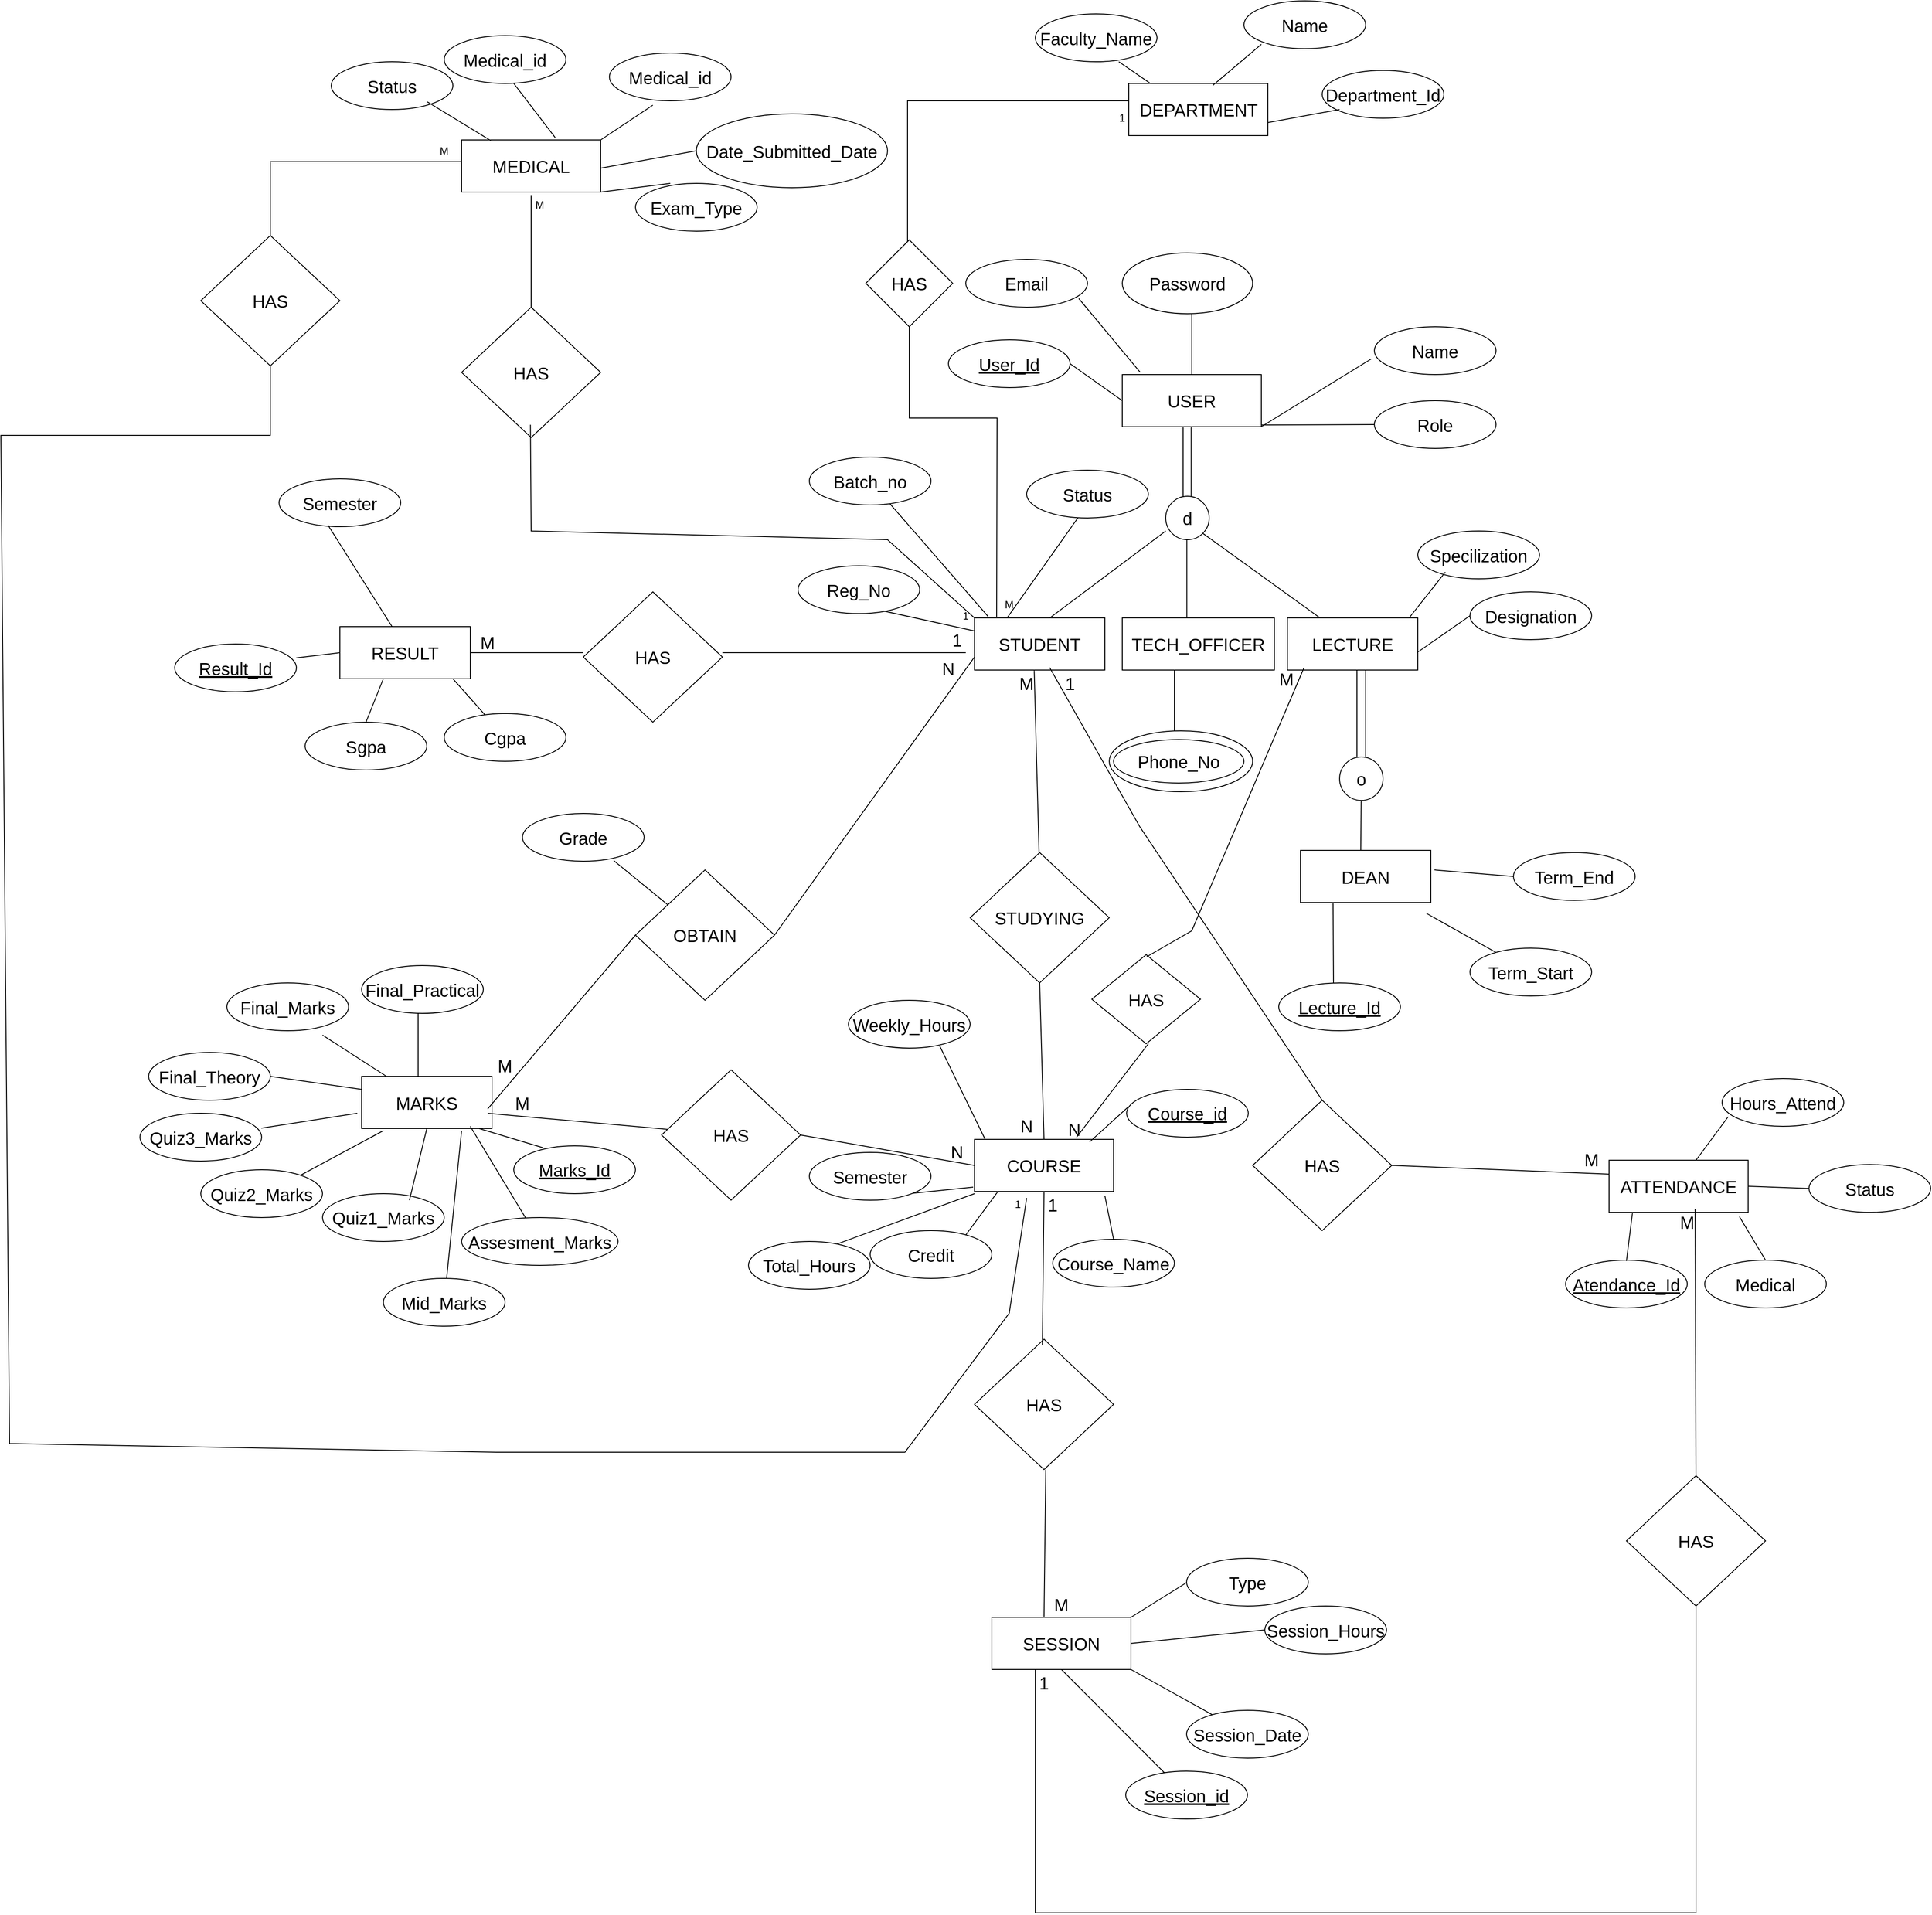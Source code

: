 <mxfile version="28.2.7">
  <diagram name="Page-1" id="Qh66qdQzl6UCUVbuFPbh">
    <mxGraphModel grid="1" page="1" gridSize="10" guides="1" tooltips="1" connect="1" arrows="1" fold="1" pageScale="1" pageWidth="1654" pageHeight="1169" background="light-dark(#FFFFFF,#000000)" math="0" shadow="0">
      <root>
        <mxCell id="0" />
        <mxCell id="1" parent="0" />
        <mxCell id="bX-nkgjppk_giDj6LDvc-8" value="&lt;font&gt;USER&lt;/font&gt;" style="rounded=0;whiteSpace=wrap;html=1;fontSize=20;labelBackgroundColor=default;" vertex="1" parent="1">
          <mxGeometry x="1130" y="430" width="160" height="60" as="geometry" />
        </mxCell>
        <mxCell id="bX-nkgjppk_giDj6LDvc-9" value="" style="endArrow=none;html=1;rounded=0;fontSize=20;" edge="1" parent="1">
          <mxGeometry width="50" height="50" relative="1" as="geometry">
            <mxPoint x="1210" y="430" as="sourcePoint" />
            <mxPoint x="1210" y="360" as="targetPoint" />
          </mxGeometry>
        </mxCell>
        <mxCell id="bX-nkgjppk_giDj6LDvc-12" value="Password" style="ellipse;whiteSpace=wrap;html=1;fontSize=20;" vertex="1" parent="1">
          <mxGeometry x="1130" y="290" width="150" height="70" as="geometry" />
        </mxCell>
        <mxCell id="bX-nkgjppk_giDj6LDvc-14" value="&lt;u&gt;User_Id&lt;/u&gt;" style="ellipse;whiteSpace=wrap;html=1;fontSize=20;" vertex="1" parent="1">
          <mxGeometry x="930" y="390" width="140" height="55" as="geometry" />
        </mxCell>
        <mxCell id="bX-nkgjppk_giDj6LDvc-15" value="" style="endArrow=none;html=1;rounded=0;exitX=1;exitY=0.5;exitDx=0;exitDy=0;fontSize=20;" edge="1" parent="1" source="bX-nkgjppk_giDj6LDvc-14">
          <mxGeometry width="50" height="50" relative="1" as="geometry">
            <mxPoint x="1080" y="510" as="sourcePoint" />
            <mxPoint x="1130" y="460" as="targetPoint" />
          </mxGeometry>
        </mxCell>
        <mxCell id="bX-nkgjppk_giDj6LDvc-20" value="Name" style="ellipse;whiteSpace=wrap;html=1;fontSize=20;" vertex="1" parent="1">
          <mxGeometry x="1420" y="375" width="140" height="55" as="geometry" />
        </mxCell>
        <mxCell id="bX-nkgjppk_giDj6LDvc-21" value="" style="endArrow=none;html=1;rounded=0;exitX=1;exitY=0.5;exitDx=0;exitDy=0;entryX=0.046;entryY=0.218;entryDx=0;entryDy=0;entryPerimeter=0;fontSize=20;" edge="1" parent="1">
          <mxGeometry width="50" height="50" relative="1" as="geometry">
            <mxPoint x="1290" y="490" as="sourcePoint" />
            <mxPoint x="1416.44" y="411.99" as="targetPoint" />
            <Array as="points" />
          </mxGeometry>
        </mxCell>
        <mxCell id="bX-nkgjppk_giDj6LDvc-22" value="Email" style="ellipse;whiteSpace=wrap;html=1;fontSize=20;" vertex="1" parent="1">
          <mxGeometry x="950" y="297.5" width="140" height="55" as="geometry" />
        </mxCell>
        <mxCell id="bX-nkgjppk_giDj6LDvc-23" value="" style="endArrow=none;html=1;rounded=0;exitX=0.129;exitY=-0.043;exitDx=0;exitDy=0;exitPerimeter=0;fontSize=20;" edge="1" parent="1" source="bX-nkgjppk_giDj6LDvc-8">
          <mxGeometry width="50" height="50" relative="1" as="geometry">
            <mxPoint x="1080" y="412.5" as="sourcePoint" />
            <mxPoint x="1080" y="342.5" as="targetPoint" />
          </mxGeometry>
        </mxCell>
        <mxCell id="bX-nkgjppk_giDj6LDvc-25" value="" style="endArrow=none;html=1;rounded=0;fontSize=20;" edge="1" parent="1">
          <mxGeometry width="50" height="50" relative="1" as="geometry">
            <mxPoint x="1200" y="570" as="sourcePoint" />
            <mxPoint x="1200" y="490" as="targetPoint" />
          </mxGeometry>
        </mxCell>
        <mxCell id="bX-nkgjppk_giDj6LDvc-26" value="" style="endArrow=none;html=1;rounded=0;fontSize=20;" edge="1" parent="1">
          <mxGeometry width="50" height="50" relative="1" as="geometry">
            <mxPoint x="1209.29" y="570" as="sourcePoint" />
            <mxPoint x="1209.29" y="490" as="targetPoint" />
          </mxGeometry>
        </mxCell>
        <mxCell id="bX-nkgjppk_giDj6LDvc-27" value="d" style="ellipse;whiteSpace=wrap;html=1;aspect=fixed;fontSize=20;" vertex="1" parent="1">
          <mxGeometry x="1180" y="570" width="50" height="50" as="geometry" />
        </mxCell>
        <mxCell id="bX-nkgjppk_giDj6LDvc-28" value="" style="endArrow=none;html=1;rounded=0;exitX=0.57;exitY=0.014;exitDx=0;exitDy=0;exitPerimeter=0;fontSize=20;" edge="1" parent="1" source="bX-nkgjppk_giDj6LDvc-31">
          <mxGeometry width="50" height="50" relative="1" as="geometry">
            <mxPoint x="1070" y="710" as="sourcePoint" />
            <mxPoint x="1180" y="610" as="targetPoint" />
          </mxGeometry>
        </mxCell>
        <mxCell id="bX-nkgjppk_giDj6LDvc-29" value="" style="endArrow=none;html=1;rounded=0;fontSize=20;" edge="1" parent="1">
          <mxGeometry width="50" height="50" relative="1" as="geometry">
            <mxPoint x="1204.29" y="720" as="sourcePoint" />
            <mxPoint x="1204.29" y="620" as="targetPoint" />
          </mxGeometry>
        </mxCell>
        <mxCell id="bX-nkgjppk_giDj6LDvc-30" value="" style="endArrow=none;html=1;rounded=0;entryX=1;entryY=1;entryDx=0;entryDy=0;exitX=0.25;exitY=0;exitDx=0;exitDy=0;fontSize=20;" edge="1" parent="1" source="bX-nkgjppk_giDj6LDvc-33" target="bX-nkgjppk_giDj6LDvc-27">
          <mxGeometry width="50" height="50" relative="1" as="geometry">
            <mxPoint x="1340" y="700" as="sourcePoint" />
            <mxPoint x="1240" y="620" as="targetPoint" />
          </mxGeometry>
        </mxCell>
        <mxCell id="bX-nkgjppk_giDj6LDvc-31" value="&lt;font&gt;STUDENT&lt;/font&gt;" style="rounded=0;whiteSpace=wrap;html=1;fontSize=20;" vertex="1" parent="1">
          <mxGeometry x="960" y="710" width="150" height="60" as="geometry" />
        </mxCell>
        <mxCell id="bX-nkgjppk_giDj6LDvc-32" value="&lt;font&gt;TECH_OFFICER&lt;/font&gt;" style="rounded=0;whiteSpace=wrap;html=1;fontSize=20;" vertex="1" parent="1">
          <mxGeometry x="1130" y="710" width="175" height="60" as="geometry" />
        </mxCell>
        <mxCell id="bX-nkgjppk_giDj6LDvc-33" value="&lt;font&gt;LECTURE&lt;/font&gt;" style="rounded=0;whiteSpace=wrap;html=1;fontSize=20;" vertex="1" parent="1">
          <mxGeometry x="1320" y="710" width="150" height="60" as="geometry" />
        </mxCell>
        <mxCell id="UqmcxjYlmGOQxnhvRvWn-1" value="" style="endArrow=none;html=1;rounded=0;entryX=0.458;entryY=1.011;entryDx=0;entryDy=0;entryPerimeter=0;fontSize=20;" edge="1" parent="1" target="bX-nkgjppk_giDj6LDvc-31">
          <mxGeometry width="50" height="50" relative="1" as="geometry">
            <mxPoint x="1034.29" y="980" as="sourcePoint" />
            <mxPoint x="1034.29" y="770" as="targetPoint" />
          </mxGeometry>
        </mxCell>
        <mxCell id="UqmcxjYlmGOQxnhvRvWn-2" value="STUDYING" style="rhombus;whiteSpace=wrap;html=1;fontSize=20;" vertex="1" parent="1">
          <mxGeometry x="955" y="980" width="160" height="150" as="geometry" />
        </mxCell>
        <mxCell id="UqmcxjYlmGOQxnhvRvWn-3" value="" style="endArrow=none;html=1;rounded=0;entryX=0.5;entryY=1;entryDx=0;entryDy=0;exitX=0.5;exitY=0;exitDx=0;exitDy=0;fontSize=20;" edge="1" parent="1" source="UqmcxjYlmGOQxnhvRvWn-4" target="UqmcxjYlmGOQxnhvRvWn-2">
          <mxGeometry width="50" height="50" relative="1" as="geometry">
            <mxPoint x="1030" y="1310" as="sourcePoint" />
            <mxPoint x="1060" y="1150" as="targetPoint" />
          </mxGeometry>
        </mxCell>
        <mxCell id="UqmcxjYlmGOQxnhvRvWn-4" value="&lt;font&gt;COURSE&lt;/font&gt;" style="rounded=0;whiteSpace=wrap;html=1;fontSize=20;" vertex="1" parent="1">
          <mxGeometry x="960" y="1310" width="160" height="60" as="geometry" />
        </mxCell>
        <mxCell id="UqmcxjYlmGOQxnhvRvWn-5" value="HAS" style="rhombus;whiteSpace=wrap;html=1;fontSize=20;" vertex="1" parent="1">
          <mxGeometry x="510" y="680" width="160" height="150" as="geometry" />
        </mxCell>
        <mxCell id="UqmcxjYlmGOQxnhvRvWn-7" value="" style="endArrow=none;html=1;rounded=0;exitX=0.25;exitY=0;exitDx=0;exitDy=0;fontSize=20;entryX=0.43;entryY=0.966;entryDx=0;entryDy=0;entryPerimeter=0;" edge="1" parent="1" source="bX-nkgjppk_giDj6LDvc-31" target="UqmcxjYlmGOQxnhvRvWn-9">
          <mxGeometry width="50" height="50" relative="1" as="geometry">
            <mxPoint x="1000" y="700" as="sourcePoint" />
            <mxPoint x="1010" y="610" as="targetPoint" />
          </mxGeometry>
        </mxCell>
        <mxCell id="UqmcxjYlmGOQxnhvRvWn-9" value="Status" style="ellipse;whiteSpace=wrap;html=1;fontSize=20;" vertex="1" parent="1">
          <mxGeometry x="1020" y="540" width="140" height="55" as="geometry" />
        </mxCell>
        <mxCell id="UqmcxjYlmGOQxnhvRvWn-10" value="" style="endArrow=none;html=1;rounded=0;fontSize=20;" edge="1" parent="1">
          <mxGeometry width="50" height="50" relative="1" as="geometry">
            <mxPoint x="1190" y="840" as="sourcePoint" />
            <mxPoint x="1190" y="770" as="targetPoint" />
          </mxGeometry>
        </mxCell>
        <mxCell id="UqmcxjYlmGOQxnhvRvWn-11" value="" style="ellipse;whiteSpace=wrap;html=1;fontSize=20;" vertex="1" parent="1">
          <mxGeometry x="1115" y="840" width="165" height="70" as="geometry" />
        </mxCell>
        <mxCell id="UqmcxjYlmGOQxnhvRvWn-14" value="" style="endArrow=none;html=1;rounded=0;fontSize=20;" edge="1" parent="1">
          <mxGeometry width="50" height="50" relative="1" as="geometry">
            <mxPoint x="1400" y="870" as="sourcePoint" />
            <mxPoint x="1400" y="770" as="targetPoint" />
          </mxGeometry>
        </mxCell>
        <mxCell id="UqmcxjYlmGOQxnhvRvWn-15" value="" style="endArrow=none;html=1;rounded=0;fontSize=20;" edge="1" parent="1">
          <mxGeometry width="50" height="50" relative="1" as="geometry">
            <mxPoint x="1410" y="870" as="sourcePoint" />
            <mxPoint x="1410" y="770" as="targetPoint" />
          </mxGeometry>
        </mxCell>
        <mxCell id="UqmcxjYlmGOQxnhvRvWn-16" value="o" style="ellipse;whiteSpace=wrap;html=1;aspect=fixed;fontSize=20;" vertex="1" parent="1">
          <mxGeometry x="1380" y="870" width="50" height="50" as="geometry" />
        </mxCell>
        <mxCell id="UqmcxjYlmGOQxnhvRvWn-17" value="" style="endArrow=none;html=1;rounded=0;fontSize=20;" edge="1" parent="1" target="UqmcxjYlmGOQxnhvRvWn-16">
          <mxGeometry width="50" height="50" relative="1" as="geometry">
            <mxPoint x="1404.29" y="990" as="sourcePoint" />
            <mxPoint x="1404.29" y="930" as="targetPoint" />
          </mxGeometry>
        </mxCell>
        <mxCell id="UqmcxjYlmGOQxnhvRvWn-18" value="&lt;font&gt;DEAN&lt;/font&gt;" style="rounded=0;whiteSpace=wrap;html=1;fontSize=20;" vertex="1" parent="1">
          <mxGeometry x="1335" y="977.5" width="150" height="60" as="geometry" />
        </mxCell>
        <mxCell id="UqmcxjYlmGOQxnhvRvWn-19" value="Phone_No" style="ellipse;whiteSpace=wrap;html=1;fontSize=20;" vertex="1" parent="1">
          <mxGeometry x="1120" y="850" width="150" height="50" as="geometry" />
        </mxCell>
        <mxCell id="UqmcxjYlmGOQxnhvRvWn-20" value="" style="endArrow=none;html=1;rounded=0;entryX=0.25;entryY=1;entryDx=0;entryDy=0;fontSize=20;" edge="1" parent="1" target="UqmcxjYlmGOQxnhvRvWn-18">
          <mxGeometry width="50" height="50" relative="1" as="geometry">
            <mxPoint x="1373" y="1130" as="sourcePoint" />
            <mxPoint x="1380.71" y="1060" as="targetPoint" />
          </mxGeometry>
        </mxCell>
        <mxCell id="UqmcxjYlmGOQxnhvRvWn-22" value="&lt;u&gt;Lecture_Id&lt;/u&gt;" style="ellipse;whiteSpace=wrap;html=1;fontSize=20;" vertex="1" parent="1">
          <mxGeometry x="1310" y="1130" width="140" height="55" as="geometry" />
        </mxCell>
        <mxCell id="UqmcxjYlmGOQxnhvRvWn-23" value="" style="endArrow=none;html=1;rounded=0;exitX=0.5;exitY=0;exitDx=0;exitDy=0;fontSize=20;" edge="1" parent="1">
          <mxGeometry width="50" height="50" relative="1" as="geometry">
            <mxPoint x="670" y="750" as="sourcePoint" />
            <mxPoint x="950" y="750" as="targetPoint" />
            <Array as="points" />
          </mxGeometry>
        </mxCell>
        <mxCell id="UqmcxjYlmGOQxnhvRvWn-24" value="OBTAIN" style="rhombus;whiteSpace=wrap;html=1;fontSize=20;" vertex="1" parent="1">
          <mxGeometry x="570" y="1000" width="160" height="150" as="geometry" />
        </mxCell>
        <mxCell id="UqmcxjYlmGOQxnhvRvWn-25" value="" style="endArrow=none;html=1;rounded=0;entryX=0;entryY=0.75;entryDx=0;entryDy=0;exitX=1;exitY=0.5;exitDx=0;exitDy=0;fontSize=20;" edge="1" parent="1" source="UqmcxjYlmGOQxnhvRvWn-24" target="bX-nkgjppk_giDj6LDvc-31">
          <mxGeometry width="50" height="50" relative="1" as="geometry">
            <mxPoint x="720" y="960" as="sourcePoint" />
            <mxPoint x="955" y="907.5" as="targetPoint" />
            <Array as="points" />
          </mxGeometry>
        </mxCell>
        <mxCell id="UqmcxjYlmGOQxnhvRvWn-26" value="" style="endArrow=none;html=1;rounded=0;fontSize=20;" edge="1" parent="1">
          <mxGeometry width="50" height="50" relative="1" as="geometry">
            <mxPoint x="320" y="1260" as="sourcePoint" />
            <mxPoint x="320" y="1150" as="targetPoint" />
          </mxGeometry>
        </mxCell>
        <mxCell id="UqmcxjYlmGOQxnhvRvWn-27" value="&lt;font&gt;MARKS&lt;/font&gt;" style="rounded=0;whiteSpace=wrap;html=1;fontSize=20;" vertex="1" parent="1">
          <mxGeometry x="255" y="1237.5" width="150" height="60" as="geometry" />
        </mxCell>
        <mxCell id="UqmcxjYlmGOQxnhvRvWn-28" value="" style="endArrow=none;html=1;rounded=0;fontSize=20;" edge="1" parent="1">
          <mxGeometry width="50" height="50" relative="1" as="geometry">
            <mxPoint x="380" y="750" as="sourcePoint" />
            <mxPoint x="510" y="750" as="targetPoint" />
          </mxGeometry>
        </mxCell>
        <mxCell id="UqmcxjYlmGOQxnhvRvWn-29" value="&lt;font&gt;RESULT&lt;/font&gt;" style="rounded=0;whiteSpace=wrap;html=1;fontSize=20;" vertex="1" parent="1">
          <mxGeometry x="230" y="720" width="150" height="60" as="geometry" />
        </mxCell>
        <mxCell id="UqmcxjYlmGOQxnhvRvWn-30" value="" style="endArrow=none;html=1;rounded=0;fontSize=20;" edge="1" parent="1">
          <mxGeometry width="50" height="50" relative="1" as="geometry">
            <mxPoint x="150" y="1370" as="sourcePoint" />
            <mxPoint x="280" y="1300" as="targetPoint" />
          </mxGeometry>
        </mxCell>
        <mxCell id="UqmcxjYlmGOQxnhvRvWn-31" value="Quiz2_Marks" style="ellipse;whiteSpace=wrap;html=1;fontSize=20;" vertex="1" parent="1">
          <mxGeometry x="70" y="1345" width="140" height="55" as="geometry" />
        </mxCell>
        <mxCell id="UqmcxjYlmGOQxnhvRvWn-32" value="Quiz3_Marks" style="ellipse;whiteSpace=wrap;html=1;fontSize=20;" vertex="1" parent="1">
          <mxGeometry y="1280" width="140" height="55" as="geometry" />
        </mxCell>
        <mxCell id="UqmcxjYlmGOQxnhvRvWn-33" value="Final_Theory" style="ellipse;whiteSpace=wrap;html=1;fontSize=20;" vertex="1" parent="1">
          <mxGeometry x="10" y="1210" width="140" height="55" as="geometry" />
        </mxCell>
        <mxCell id="UqmcxjYlmGOQxnhvRvWn-34" value="&lt;u&gt;Marks_Id&lt;/u&gt;" style="ellipse;whiteSpace=wrap;html=1;fontSize=20;" vertex="1" parent="1">
          <mxGeometry x="430" y="1317.5" width="140" height="55" as="geometry" />
        </mxCell>
        <mxCell id="UqmcxjYlmGOQxnhvRvWn-35" value="Quiz1_Marks" style="ellipse;whiteSpace=wrap;html=1;fontSize=20;" vertex="1" parent="1">
          <mxGeometry x="210" y="1372.5" width="140" height="55" as="geometry" />
        </mxCell>
        <mxCell id="UqmcxjYlmGOQxnhvRvWn-36" value="Final_Practical" style="ellipse;whiteSpace=wrap;html=1;fontSize=20;" vertex="1" parent="1">
          <mxGeometry x="255" y="1110" width="140" height="55" as="geometry" />
        </mxCell>
        <mxCell id="UqmcxjYlmGOQxnhvRvWn-37" value="" style="endArrow=none;html=1;rounded=0;entryX=0.5;entryY=1;entryDx=0;entryDy=0;fontSize=20;" edge="1" parent="1" target="UqmcxjYlmGOQxnhvRvWn-27">
          <mxGeometry width="50" height="50" relative="1" as="geometry">
            <mxPoint x="310" y="1380" as="sourcePoint" />
            <mxPoint x="440" y="1310" as="targetPoint" />
          </mxGeometry>
        </mxCell>
        <mxCell id="UqmcxjYlmGOQxnhvRvWn-38" value="" style="endArrow=none;html=1;rounded=0;exitX=0.24;exitY=0.13;exitDx=0;exitDy=0;exitPerimeter=0;fontSize=20;" edge="1" parent="1">
          <mxGeometry width="50" height="50" relative="1" as="geometry">
            <mxPoint x="463.6" y="1319.65" as="sourcePoint" />
            <mxPoint x="390" y="1297.5" as="targetPoint" />
          </mxGeometry>
        </mxCell>
        <mxCell id="UqmcxjYlmGOQxnhvRvWn-39" value="" style="endArrow=none;html=1;rounded=0;exitX=0.997;exitY=0.312;exitDx=0;exitDy=0;exitPerimeter=0;fontSize=20;" edge="1" parent="1" source="UqmcxjYlmGOQxnhvRvWn-32">
          <mxGeometry width="50" height="50" relative="1" as="geometry">
            <mxPoint x="120" y="1350" as="sourcePoint" />
            <mxPoint x="250" y="1280" as="targetPoint" />
          </mxGeometry>
        </mxCell>
        <mxCell id="UqmcxjYlmGOQxnhvRvWn-40" value="" style="endArrow=none;html=1;rounded=0;exitX=1;exitY=0.5;exitDx=0;exitDy=0;entryX=0;entryY=0.25;entryDx=0;entryDy=0;fontSize=20;" edge="1" parent="1" source="UqmcxjYlmGOQxnhvRvWn-33" target="UqmcxjYlmGOQxnhvRvWn-27">
          <mxGeometry width="50" height="50" relative="1" as="geometry">
            <mxPoint x="110" y="1240" as="sourcePoint" />
            <mxPoint x="240" y="1170" as="targetPoint" />
          </mxGeometry>
        </mxCell>
        <mxCell id="UqmcxjYlmGOQxnhvRvWn-43" value="" style="endArrow=none;html=1;rounded=0;entryX=0;entryY=0.5;entryDx=0;entryDy=0;fontSize=20;" edge="1" parent="1" target="UqmcxjYlmGOQxnhvRvWn-24">
          <mxGeometry width="50" height="50" relative="1" as="geometry">
            <mxPoint x="400" y="1275" as="sourcePoint" />
            <mxPoint x="700" y="1120" as="targetPoint" />
          </mxGeometry>
        </mxCell>
        <mxCell id="UqmcxjYlmGOQxnhvRvWn-44" value="Cgpa" style="ellipse;whiteSpace=wrap;html=1;fontSize=20;" vertex="1" parent="1">
          <mxGeometry x="350" y="820" width="140" height="55" as="geometry" />
        </mxCell>
        <mxCell id="UqmcxjYlmGOQxnhvRvWn-45" value="&lt;u&gt;Result_Id&lt;/u&gt;" style="ellipse;whiteSpace=wrap;html=1;fontSize=20;" vertex="1" parent="1">
          <mxGeometry x="40" y="740" width="140" height="55" as="geometry" />
        </mxCell>
        <mxCell id="UqmcxjYlmGOQxnhvRvWn-47" value="Sgpa" style="ellipse;whiteSpace=wrap;html=1;fontSize=20;" vertex="1" parent="1">
          <mxGeometry x="190" y="830" width="140" height="55" as="geometry" />
        </mxCell>
        <mxCell id="UqmcxjYlmGOQxnhvRvWn-49" value="" style="endArrow=none;html=1;rounded=0;exitX=0.5;exitY=0;exitDx=0;exitDy=0;fontSize=20;" edge="1" parent="1" source="UqmcxjYlmGOQxnhvRvWn-47">
          <mxGeometry width="50" height="50" relative="1" as="geometry">
            <mxPoint x="280" y="890" as="sourcePoint" />
            <mxPoint x="280" y="780" as="targetPoint" />
          </mxGeometry>
        </mxCell>
        <mxCell id="UqmcxjYlmGOQxnhvRvWn-50" value="" style="endArrow=none;html=1;rounded=0;fontSize=20;" edge="1" parent="1" source="UqmcxjYlmGOQxnhvRvWn-44">
          <mxGeometry width="50" height="50" relative="1" as="geometry">
            <mxPoint x="360" y="890" as="sourcePoint" />
            <mxPoint x="360" y="780" as="targetPoint" />
          </mxGeometry>
        </mxCell>
        <mxCell id="UqmcxjYlmGOQxnhvRvWn-51" value="" style="endArrow=none;html=1;rounded=0;entryX=0.998;entryY=0.291;entryDx=0;entryDy=0;entryPerimeter=0;exitX=0;exitY=0.5;exitDx=0;exitDy=0;fontSize=20;" edge="1" parent="1" source="UqmcxjYlmGOQxnhvRvWn-29" target="UqmcxjYlmGOQxnhvRvWn-45">
          <mxGeometry width="50" height="50" relative="1" as="geometry">
            <mxPoint x="230" y="780" as="sourcePoint" />
            <mxPoint x="230.41" y="730" as="targetPoint" />
          </mxGeometry>
        </mxCell>
        <mxCell id="UqmcxjYlmGOQxnhvRvWn-53" value="HAS" style="rhombus;whiteSpace=wrap;html=1;fontSize=20;" vertex="1" parent="1">
          <mxGeometry x="600" y="1230" width="160" height="150" as="geometry" />
        </mxCell>
        <mxCell id="UqmcxjYlmGOQxnhvRvWn-54" value="HAS" style="rhombus;whiteSpace=wrap;html=1;fontSize=20;" vertex="1" parent="1">
          <mxGeometry x="1280" y="1265" width="160" height="150" as="geometry" />
        </mxCell>
        <mxCell id="UqmcxjYlmGOQxnhvRvWn-55" value="" style="endArrow=none;html=1;rounded=0;fontSize=20;" edge="1" parent="1" target="UqmcxjYlmGOQxnhvRvWn-53">
          <mxGeometry width="50" height="50" relative="1" as="geometry">
            <mxPoint x="400" y="1280" as="sourcePoint" />
            <mxPoint x="450" y="1230" as="targetPoint" />
          </mxGeometry>
        </mxCell>
        <mxCell id="UqmcxjYlmGOQxnhvRvWn-56" value="" style="endArrow=none;html=1;rounded=0;entryX=0;entryY=0.5;entryDx=0;entryDy=0;exitX=1;exitY=0.5;exitDx=0;exitDy=0;fontSize=20;" edge="1" parent="1" source="UqmcxjYlmGOQxnhvRvWn-53" target="UqmcxjYlmGOQxnhvRvWn-4">
          <mxGeometry width="50" height="50" relative="1" as="geometry">
            <mxPoint x="766" y="1283" as="sourcePoint" />
            <mxPoint x="987" y="1287" as="targetPoint" />
          </mxGeometry>
        </mxCell>
        <mxCell id="UqmcxjYlmGOQxnhvRvWn-58" value="" style="endArrow=none;html=1;rounded=0;entryX=0.5;entryY=0;entryDx=0;entryDy=0;exitX=0.577;exitY=0.955;exitDx=0;exitDy=0;exitPerimeter=0;fontSize=20;" edge="1" parent="1" source="bX-nkgjppk_giDj6LDvc-31" target="UqmcxjYlmGOQxnhvRvWn-54">
          <mxGeometry width="50" height="50" relative="1" as="geometry">
            <mxPoint x="1060" y="780" as="sourcePoint" />
            <mxPoint x="1320" y="1139.5" as="targetPoint" />
            <Array as="points">
              <mxPoint x="1150" y="950" />
            </Array>
          </mxGeometry>
        </mxCell>
        <mxCell id="UqmcxjYlmGOQxnhvRvWn-59" value="Credit" style="ellipse;whiteSpace=wrap;html=1;fontSize=20;" vertex="1" parent="1">
          <mxGeometry x="840" y="1415" width="140" height="55" as="geometry" />
        </mxCell>
        <mxCell id="UqmcxjYlmGOQxnhvRvWn-60" value="Course_Name" style="ellipse;whiteSpace=wrap;html=1;fontSize=20;" vertex="1" parent="1">
          <mxGeometry x="1050" y="1425" width="140" height="55" as="geometry" />
        </mxCell>
        <mxCell id="UqmcxjYlmGOQxnhvRvWn-61" value="&lt;u&gt;Course_id&lt;/u&gt;" style="ellipse;whiteSpace=wrap;html=1;fontSize=20;" vertex="1" parent="1">
          <mxGeometry x="1135" y="1252.5" width="140" height="55" as="geometry" />
        </mxCell>
        <mxCell id="UqmcxjYlmGOQxnhvRvWn-63" value="" style="endArrow=none;html=1;rounded=0;fontSize=20;" edge="1" parent="1">
          <mxGeometry width="50" height="50" relative="1" as="geometry">
            <mxPoint x="950" y="1420" as="sourcePoint" />
            <mxPoint x="987" y="1370" as="targetPoint" />
          </mxGeometry>
        </mxCell>
        <mxCell id="UqmcxjYlmGOQxnhvRvWn-64" value="" style="endArrow=none;html=1;rounded=0;fontSize=20;entryX=0.012;entryY=0.371;entryDx=0;entryDy=0;entryPerimeter=0;exitX=0.828;exitY=0.049;exitDx=0;exitDy=0;exitPerimeter=0;" edge="1" parent="1" source="UqmcxjYlmGOQxnhvRvWn-4" target="UqmcxjYlmGOQxnhvRvWn-61">
          <mxGeometry width="50" height="50" relative="1" as="geometry">
            <mxPoint x="1083" y="1319" as="sourcePoint" />
            <mxPoint x="1120" y="1269" as="targetPoint" />
          </mxGeometry>
        </mxCell>
        <mxCell id="UqmcxjYlmGOQxnhvRvWn-65" value="" style="endArrow=none;html=1;rounded=0;exitX=0.5;exitY=0;exitDx=0;exitDy=0;fontSize=20;" edge="1" parent="1" source="UqmcxjYlmGOQxnhvRvWn-60">
          <mxGeometry width="50" height="50" relative="1" as="geometry">
            <mxPoint x="1073" y="1425" as="sourcePoint" />
            <mxPoint x="1110" y="1375" as="targetPoint" />
          </mxGeometry>
        </mxCell>
        <mxCell id="UqmcxjYlmGOQxnhvRvWn-67" value="Term_Start" style="ellipse;whiteSpace=wrap;html=1;fontSize=20;" vertex="1" parent="1">
          <mxGeometry x="1530" y="1090" width="140" height="55" as="geometry" />
        </mxCell>
        <mxCell id="UqmcxjYlmGOQxnhvRvWn-68" value="Term_End" style="ellipse;whiteSpace=wrap;html=1;fontSize=20;" vertex="1" parent="1">
          <mxGeometry x="1580" y="980" width="140" height="55" as="geometry" />
        </mxCell>
        <mxCell id="UqmcxjYlmGOQxnhvRvWn-70" value="" style="endArrow=none;html=1;rounded=0;entryX=0.25;entryY=1;entryDx=0;entryDy=0;fontSize=20;" edge="1" parent="1" source="UqmcxjYlmGOQxnhvRvWn-67">
          <mxGeometry width="50" height="50" relative="1" as="geometry">
            <mxPoint x="1480" y="1130" as="sourcePoint" />
            <mxPoint x="1480" y="1050" as="targetPoint" />
          </mxGeometry>
        </mxCell>
        <mxCell id="UqmcxjYlmGOQxnhvRvWn-72" value="" style="endArrow=none;html=1;rounded=0;entryX=0.25;entryY=1;entryDx=0;entryDy=0;exitX=0;exitY=0.5;exitDx=0;exitDy=0;fontSize=20;" edge="1" parent="1" source="UqmcxjYlmGOQxnhvRvWn-68">
          <mxGeometry width="50" height="50" relative="1" as="geometry">
            <mxPoint x="1489.17" y="1080" as="sourcePoint" />
            <mxPoint x="1489.17" y="1000" as="targetPoint" />
          </mxGeometry>
        </mxCell>
        <mxCell id="UqmcxjYlmGOQxnhvRvWn-73" value="Specilization" style="ellipse;whiteSpace=wrap;html=1;fontSize=20;" vertex="1" parent="1">
          <mxGeometry x="1470" y="610" width="140" height="55" as="geometry" />
        </mxCell>
        <mxCell id="UqmcxjYlmGOQxnhvRvWn-77" value="" style="endArrow=none;html=1;rounded=0;entryX=0.25;entryY=1;entryDx=0;entryDy=0;exitX=0.226;exitY=0.861;exitDx=0;exitDy=0;exitPerimeter=0;fontSize=20;" edge="1" parent="1" source="UqmcxjYlmGOQxnhvRvWn-73">
          <mxGeometry width="50" height="50" relative="1" as="geometry">
            <mxPoint x="1550.83" y="718" as="sourcePoint" />
            <mxPoint x="1460" y="710" as="targetPoint" />
          </mxGeometry>
        </mxCell>
        <mxCell id="UqmcxjYlmGOQxnhvRvWn-78" value="Reg_No" style="ellipse;whiteSpace=wrap;html=1;fontSize=20;" vertex="1" parent="1">
          <mxGeometry x="757" y="650" width="140" height="55" as="geometry" />
        </mxCell>
        <mxCell id="UqmcxjYlmGOQxnhvRvWn-79" value="" style="endArrow=none;html=1;rounded=0;exitX=0;exitY=0.25;exitDx=0;exitDy=0;entryX=0.698;entryY=0.943;entryDx=0;entryDy=0;entryPerimeter=0;fontSize=20;" edge="1" parent="1" source="bX-nkgjppk_giDj6LDvc-31" target="UqmcxjYlmGOQxnhvRvWn-78">
          <mxGeometry width="50" height="50" relative="1" as="geometry">
            <mxPoint x="898" y="750" as="sourcePoint" />
            <mxPoint x="910" y="700" as="targetPoint" />
          </mxGeometry>
        </mxCell>
        <mxCell id="UqmcxjYlmGOQxnhvRvWn-80" value="Final_Marks" style="ellipse;whiteSpace=wrap;html=1;fontSize=20;" vertex="1" parent="1">
          <mxGeometry x="100" y="1130" width="140" height="55" as="geometry" />
        </mxCell>
        <mxCell id="UqmcxjYlmGOQxnhvRvWn-81" value="" style="endArrow=none;html=1;rounded=0;fontSize=20;" edge="1" parent="1" source="UqmcxjYlmGOQxnhvRvWn-27">
          <mxGeometry width="50" height="50" relative="1" as="geometry">
            <mxPoint x="210" y="1300" as="sourcePoint" />
            <mxPoint x="210" y="1190" as="targetPoint" />
          </mxGeometry>
        </mxCell>
        <mxCell id="UqmcxjYlmGOQxnhvRvWn-82" value="&lt;span&gt;ATTENDANCE&lt;/span&gt;" style="rounded=0;whiteSpace=wrap;html=1;fontSize=20;" vertex="1" parent="1">
          <mxGeometry x="1690" y="1334" width="160" height="60" as="geometry" />
        </mxCell>
        <mxCell id="UqmcxjYlmGOQxnhvRvWn-83" value="&lt;u&gt;Atendance_Id&lt;/u&gt;" style="ellipse;whiteSpace=wrap;html=1;fontSize=20;" vertex="1" parent="1">
          <mxGeometry x="1640" y="1449" width="140" height="55" as="geometry" />
        </mxCell>
        <mxCell id="UqmcxjYlmGOQxnhvRvWn-84" value="Medical" style="ellipse;whiteSpace=wrap;html=1;fontSize=20;" vertex="1" parent="1">
          <mxGeometry x="1800" y="1449" width="140" height="55" as="geometry" />
        </mxCell>
        <mxCell id="UqmcxjYlmGOQxnhvRvWn-85" value="Hours_Attend" style="ellipse;whiteSpace=wrap;html=1;fontSize=20;" vertex="1" parent="1">
          <mxGeometry x="1820" y="1240" width="140" height="55" as="geometry" />
        </mxCell>
        <mxCell id="UqmcxjYlmGOQxnhvRvWn-86" value="" style="endArrow=none;html=1;rounded=0;fontSize=20;" edge="1" parent="1">
          <mxGeometry width="50" height="50" relative="1" as="geometry">
            <mxPoint x="1710" y="1450" as="sourcePoint" />
            <mxPoint x="1717" y="1394" as="targetPoint" />
          </mxGeometry>
        </mxCell>
        <mxCell id="UqmcxjYlmGOQxnhvRvWn-87" value="" style="endArrow=none;html=1;rounded=0;fontSize=20;" edge="1" parent="1">
          <mxGeometry width="50" height="50" relative="1" as="geometry">
            <mxPoint x="1790" y="1334" as="sourcePoint" />
            <mxPoint x="1827" y="1284" as="targetPoint" />
          </mxGeometry>
        </mxCell>
        <mxCell id="UqmcxjYlmGOQxnhvRvWn-88" value="" style="endArrow=none;html=1;rounded=0;exitX=0.5;exitY=0;exitDx=0;exitDy=0;fontSize=20;" edge="1" parent="1" source="UqmcxjYlmGOQxnhvRvWn-84">
          <mxGeometry width="50" height="50" relative="1" as="geometry">
            <mxPoint x="1803" y="1449" as="sourcePoint" />
            <mxPoint x="1840" y="1399" as="targetPoint" />
          </mxGeometry>
        </mxCell>
        <mxCell id="UqmcxjYlmGOQxnhvRvWn-89" value="" style="endArrow=none;html=1;rounded=0;entryX=1;entryY=0.5;entryDx=0;entryDy=0;exitX=0;exitY=0.267;exitDx=0;exitDy=0;exitPerimeter=0;fontSize=20;" edge="1" parent="1" source="UqmcxjYlmGOQxnhvRvWn-82" target="UqmcxjYlmGOQxnhvRvWn-54">
          <mxGeometry width="50" height="50" relative="1" as="geometry">
            <mxPoint x="1410" y="1560" as="sourcePoint" />
            <mxPoint x="1447" y="1510" as="targetPoint" />
          </mxGeometry>
        </mxCell>
        <mxCell id="UqmcxjYlmGOQxnhvRvWn-92" value="Status" style="ellipse;whiteSpace=wrap;html=1;fontSize=20;" vertex="1" parent="1">
          <mxGeometry x="1920" y="1339" width="140" height="55" as="geometry" />
        </mxCell>
        <mxCell id="UqmcxjYlmGOQxnhvRvWn-93" value="" style="endArrow=none;html=1;rounded=0;exitX=0;exitY=0.5;exitDx=0;exitDy=0;entryX=1;entryY=0.5;entryDx=0;entryDy=0;fontSize=20;" edge="1" parent="1" source="UqmcxjYlmGOQxnhvRvWn-92" target="UqmcxjYlmGOQxnhvRvWn-82">
          <mxGeometry width="50" height="50" relative="1" as="geometry">
            <mxPoint x="1900" y="1430" as="sourcePoint" />
            <mxPoint x="1860" y="1370" as="targetPoint" />
          </mxGeometry>
        </mxCell>
        <mxCell id="UqmcxjYlmGOQxnhvRvWn-96" value="M" style="text;html=1;whiteSpace=wrap;strokeColor=none;fillColor=none;align=center;verticalAlign=middle;rounded=0;fontSize=20;" vertex="1" parent="1">
          <mxGeometry x="410" y="1252.5" width="60" height="30" as="geometry" />
        </mxCell>
        <mxCell id="UqmcxjYlmGOQxnhvRvWn-98" value="N" style="text;html=1;whiteSpace=wrap;strokeColor=none;fillColor=none;align=center;verticalAlign=middle;rounded=0;fontSize=20;" vertex="1" parent="1">
          <mxGeometry x="910" y="1309" width="60" height="30" as="geometry" />
        </mxCell>
        <mxCell id="UqmcxjYlmGOQxnhvRvWn-99" value="M" style="text;html=1;whiteSpace=wrap;strokeColor=none;fillColor=none;align=center;verticalAlign=middle;rounded=0;fontSize=20;" vertex="1" parent="1">
          <mxGeometry x="390" y="1210" width="60" height="30" as="geometry" />
        </mxCell>
        <mxCell id="UqmcxjYlmGOQxnhvRvWn-100" value="N" style="text;html=1;whiteSpace=wrap;strokeColor=none;fillColor=none;align=center;verticalAlign=middle;rounded=0;fontSize=20;" vertex="1" parent="1">
          <mxGeometry x="900" y="752.5" width="60" height="30" as="geometry" />
        </mxCell>
        <mxCell id="UqmcxjYlmGOQxnhvRvWn-101" value="1" style="text;html=1;whiteSpace=wrap;strokeColor=none;fillColor=none;align=center;verticalAlign=middle;rounded=0;fontSize=20;" vertex="1" parent="1">
          <mxGeometry x="910" y="720" width="60" height="30" as="geometry" />
        </mxCell>
        <mxCell id="UqmcxjYlmGOQxnhvRvWn-102" value="M" style="text;html=1;whiteSpace=wrap;strokeColor=none;fillColor=none;align=center;verticalAlign=middle;rounded=0;fontSize=20;" vertex="1" parent="1">
          <mxGeometry x="370" y="722.5" width="60" height="30" as="geometry" />
        </mxCell>
        <mxCell id="UqmcxjYlmGOQxnhvRvWn-105" value="1" style="text;html=1;whiteSpace=wrap;strokeColor=none;fillColor=none;align=center;verticalAlign=middle;rounded=0;fontSize=20;" vertex="1" parent="1">
          <mxGeometry x="1040" y="770" width="60" height="30" as="geometry" />
        </mxCell>
        <mxCell id="UqmcxjYlmGOQxnhvRvWn-106" value="M" style="text;html=1;whiteSpace=wrap;strokeColor=none;fillColor=none;align=center;verticalAlign=middle;rounded=0;fontSize=20;" vertex="1" parent="1">
          <mxGeometry x="990" y="770" width="60" height="30" as="geometry" />
        </mxCell>
        <mxCell id="UqmcxjYlmGOQxnhvRvWn-110" value="N" style="text;html=1;whiteSpace=wrap;strokeColor=none;fillColor=none;align=center;verticalAlign=middle;rounded=0;fontSize=20;" vertex="1" parent="1">
          <mxGeometry x="990" y="1279" width="60" height="30" as="geometry" />
        </mxCell>
        <mxCell id="UqmcxjYlmGOQxnhvRvWn-115" value="" style="endArrow=none;html=1;rounded=0;exitX=1;exitY=0.5;exitDx=0;exitDy=0;fontSize=20;" edge="1" parent="1" target="bX-nkgjppk_giDj6LDvc-14">
          <mxGeometry width="50" height="50" relative="1" as="geometry">
            <mxPoint x="940" y="430" as="sourcePoint" />
            <mxPoint x="1000" y="472" as="targetPoint" />
          </mxGeometry>
        </mxCell>
        <mxCell id="wn23WGTJlnTn1GHfbGU1-1" value="Role" style="ellipse;whiteSpace=wrap;html=1;fontSize=20;" vertex="1" parent="1">
          <mxGeometry x="1420" y="460" width="140" height="55" as="geometry" />
        </mxCell>
        <mxCell id="wn23WGTJlnTn1GHfbGU1-3" value="" style="endArrow=none;html=1;rounded=0;entryX=0;entryY=0.5;entryDx=0;entryDy=0;fontSize=20;" edge="1" parent="1" target="wn23WGTJlnTn1GHfbGU1-1">
          <mxGeometry width="50" height="50" relative="1" as="geometry">
            <mxPoint x="1290" y="488" as="sourcePoint" />
            <mxPoint x="1396.44" y="421" as="targetPoint" />
            <Array as="points" />
          </mxGeometry>
        </mxCell>
        <mxCell id="wn23WGTJlnTn1GHfbGU1-4" value="Batch_no" style="ellipse;whiteSpace=wrap;html=1;fontSize=20;" vertex="1" parent="1">
          <mxGeometry x="770" y="525" width="140" height="55" as="geometry" />
        </mxCell>
        <mxCell id="wn23WGTJlnTn1GHfbGU1-5" value="" style="endArrow=none;html=1;rounded=0;exitX=0.104;exitY=-0.029;exitDx=0;exitDy=0;fontSize=20;exitPerimeter=0;" edge="1" parent="1" source="bX-nkgjppk_giDj6LDvc-31" target="wn23WGTJlnTn1GHfbGU1-4">
          <mxGeometry width="50" height="50" relative="1" as="geometry">
            <mxPoint x="930" y="700" as="sourcePoint" />
            <mxPoint x="942" y="600" as="targetPoint" />
          </mxGeometry>
        </mxCell>
        <mxCell id="wn23WGTJlnTn1GHfbGU1-6" value="Designation" style="ellipse;whiteSpace=wrap;html=1;fontSize=20;" vertex="1" parent="1">
          <mxGeometry x="1530" y="680" width="140" height="55" as="geometry" />
        </mxCell>
        <mxCell id="wn23WGTJlnTn1GHfbGU1-7" value="" style="endArrow=none;html=1;rounded=0;entryX=0.25;entryY=1;entryDx=0;entryDy=0;exitX=0;exitY=0.5;exitDx=0;exitDy=0;fontSize=20;" edge="1" parent="1" source="wn23WGTJlnTn1GHfbGU1-6">
          <mxGeometry width="50" height="50" relative="1" as="geometry">
            <mxPoint x="1511" y="697" as="sourcePoint" />
            <mxPoint x="1469" y="750" as="targetPoint" />
          </mxGeometry>
        </mxCell>
        <mxCell id="wn23WGTJlnTn1GHfbGU1-8" value="&lt;span&gt;SESSION&lt;/span&gt;" style="rounded=0;whiteSpace=wrap;html=1;fontSize=20;" vertex="1" parent="1">
          <mxGeometry x="980" y="1860" width="160" height="60" as="geometry" />
        </mxCell>
        <mxCell id="wn23WGTJlnTn1GHfbGU1-9" value="Session_Date" style="ellipse;whiteSpace=wrap;html=1;fontSize=20;" vertex="1" parent="1">
          <mxGeometry x="1204" y="1967" width="140" height="55" as="geometry" />
        </mxCell>
        <mxCell id="wn23WGTJlnTn1GHfbGU1-10" value="&lt;u&gt;Session_id&lt;/u&gt;" style="ellipse;whiteSpace=wrap;html=1;fontSize=20;" vertex="1" parent="1">
          <mxGeometry x="1134" y="2037" width="140" height="55" as="geometry" />
        </mxCell>
        <mxCell id="wn23WGTJlnTn1GHfbGU1-11" value="Session_Hours" style="ellipse;whiteSpace=wrap;html=1;fontSize=20;" vertex="1" parent="1">
          <mxGeometry x="1294" y="1847" width="140" height="55" as="geometry" />
        </mxCell>
        <mxCell id="wn23WGTJlnTn1GHfbGU1-12" value="Type" style="ellipse;whiteSpace=wrap;html=1;fontSize=20;" vertex="1" parent="1">
          <mxGeometry x="1204" y="1792" width="140" height="55" as="geometry" />
        </mxCell>
        <mxCell id="wn23WGTJlnTn1GHfbGU1-14" value="" style="endArrow=none;html=1;rounded=0;exitX=0;exitY=0.5;exitDx=0;exitDy=0;entryX=1;entryY=0.5;entryDx=0;entryDy=0;fontSize=20;" edge="1" parent="1" source="wn23WGTJlnTn1GHfbGU1-11" target="wn23WGTJlnTn1GHfbGU1-8">
          <mxGeometry width="50" height="50" relative="1" as="geometry">
            <mxPoint x="1194" y="1928.5" as="sourcePoint" />
            <mxPoint x="1124" y="1925.5" as="targetPoint" />
          </mxGeometry>
        </mxCell>
        <mxCell id="wn23WGTJlnTn1GHfbGU1-15" value="" style="endArrow=none;html=1;rounded=0;entryX=1;entryY=1;entryDx=0;entryDy=0;fontSize=20;" edge="1" parent="1" source="wn23WGTJlnTn1GHfbGU1-9" target="wn23WGTJlnTn1GHfbGU1-8">
          <mxGeometry width="50" height="50" relative="1" as="geometry">
            <mxPoint x="1194" y="1950" as="sourcePoint" />
            <mxPoint x="1124" y="1947" as="targetPoint" />
          </mxGeometry>
        </mxCell>
        <mxCell id="wn23WGTJlnTn1GHfbGU1-16" value="" style="endArrow=none;html=1;rounded=0;exitX=0;exitY=0.5;exitDx=0;exitDy=0;entryX=1;entryY=0;entryDx=0;entryDy=0;fontSize=20;" edge="1" parent="1" target="wn23WGTJlnTn1GHfbGU1-8">
          <mxGeometry width="50" height="50" relative="1" as="geometry">
            <mxPoint x="1204" y="1820" as="sourcePoint" />
            <mxPoint x="1134" y="1817" as="targetPoint" />
          </mxGeometry>
        </mxCell>
        <mxCell id="wn23WGTJlnTn1GHfbGU1-17" value="" style="endArrow=none;html=1;rounded=0;entryX=0.5;entryY=1;entryDx=0;entryDy=0;fontSize=20;" edge="1" parent="1" source="wn23WGTJlnTn1GHfbGU1-10" target="wn23WGTJlnTn1GHfbGU1-8">
          <mxGeometry width="50" height="50" relative="1" as="geometry">
            <mxPoint x="1124" y="1990" as="sourcePoint" />
            <mxPoint x="1054" y="1987" as="targetPoint" />
          </mxGeometry>
        </mxCell>
        <mxCell id="wn23WGTJlnTn1GHfbGU1-18" value="HAS" style="rhombus;whiteSpace=wrap;html=1;fontSize=20;" vertex="1" parent="1">
          <mxGeometry x="960" y="1540" width="160" height="150" as="geometry" />
        </mxCell>
        <mxCell id="mJOlF5-myvEGGW3RNeKA-1" value="" style="endArrow=none;html=1;rounded=0;exitX=0.5;exitY=1;exitDx=0;exitDy=0;fontSize=20;entryX=0.488;entryY=0.047;entryDx=0;entryDy=0;entryPerimeter=0;" edge="1" parent="1" source="UqmcxjYlmGOQxnhvRvWn-4" target="wn23WGTJlnTn1GHfbGU1-18">
          <mxGeometry width="50" height="50" relative="1" as="geometry">
            <mxPoint x="1070" y="1520" as="sourcePoint" />
            <mxPoint x="1050" y="1580" as="targetPoint" />
          </mxGeometry>
        </mxCell>
        <mxCell id="mJOlF5-myvEGGW3RNeKA-2" value="" style="endArrow=none;html=1;rounded=0;exitX=0.5;exitY=1;exitDx=0;exitDy=0;fontSize=20;" edge="1" parent="1">
          <mxGeometry width="50" height="50" relative="1" as="geometry">
            <mxPoint x="1042" y="1690" as="sourcePoint" />
            <mxPoint x="1040" y="1860" as="targetPoint" />
          </mxGeometry>
        </mxCell>
        <mxCell id="mJOlF5-myvEGGW3RNeKA-28" value="HAS" style="rhombus;whiteSpace=wrap;html=1;fontSize=20;" vertex="1" parent="1">
          <mxGeometry x="1710" y="1697" width="160" height="150" as="geometry" />
        </mxCell>
        <mxCell id="mJOlF5-myvEGGW3RNeKA-37" value="" style="endArrow=none;html=1;rounded=0;fontSize=20;entryX=0.5;entryY=1;entryDx=0;entryDy=0;" edge="1" parent="1" target="mJOlF5-myvEGGW3RNeKA-28">
          <mxGeometry width="50" height="50" relative="1" as="geometry">
            <mxPoint x="1030" y="1920" as="sourcePoint" />
            <mxPoint x="1930" y="2190" as="targetPoint" />
            <Array as="points">
              <mxPoint x="1030" y="2200" />
              <mxPoint x="1790" y="2200" />
            </Array>
          </mxGeometry>
        </mxCell>
        <mxCell id="mJOlF5-myvEGGW3RNeKA-38" value="" style="endArrow=none;html=1;rounded=0;fontSize=20;entryX=0.5;entryY=0;entryDx=0;entryDy=0;" edge="1" parent="1" target="mJOlF5-myvEGGW3RNeKA-28">
          <mxGeometry width="50" height="50" relative="1" as="geometry">
            <mxPoint x="1789" y="1390" as="sourcePoint" />
            <mxPoint x="1789" y="1690" as="targetPoint" />
          </mxGeometry>
        </mxCell>
        <mxCell id="mJOlF5-myvEGGW3RNeKA-40" value="M" style="text;html=1;whiteSpace=wrap;strokeColor=none;fillColor=none;align=center;verticalAlign=middle;rounded=0;fontSize=20;" vertex="1" parent="1">
          <mxGeometry x="1640" y="1317.5" width="60" height="30" as="geometry" />
        </mxCell>
        <mxCell id="mJOlF5-myvEGGW3RNeKA-42" value="M" style="text;html=1;whiteSpace=wrap;strokeColor=none;fillColor=none;align=center;verticalAlign=middle;rounded=0;fontSize=20;" vertex="1" parent="1">
          <mxGeometry x="1030" y="1830" width="60" height="30" as="geometry" />
        </mxCell>
        <mxCell id="mJOlF5-myvEGGW3RNeKA-43" value="1" style="text;html=1;whiteSpace=wrap;strokeColor=none;fillColor=none;align=center;verticalAlign=middle;rounded=0;fontSize=20;" vertex="1" parent="1">
          <mxGeometry x="1020" y="1370" width="60" height="30" as="geometry" />
        </mxCell>
        <mxCell id="mJOlF5-myvEGGW3RNeKA-44" value="1" style="text;html=1;whiteSpace=wrap;strokeColor=none;fillColor=none;align=center;verticalAlign=middle;rounded=0;fontSize=20;" vertex="1" parent="1">
          <mxGeometry x="1010" y="1920" width="60" height="30" as="geometry" />
        </mxCell>
        <mxCell id="mJOlF5-myvEGGW3RNeKA-45" value="M" style="text;html=1;whiteSpace=wrap;strokeColor=none;fillColor=none;align=center;verticalAlign=middle;rounded=0;fontSize=20;" vertex="1" parent="1">
          <mxGeometry x="1750" y="1390" width="60" height="30" as="geometry" />
        </mxCell>
        <mxCell id="mJOlF5-myvEGGW3RNeKA-46" value="Mid_Marks" style="ellipse;whiteSpace=wrap;html=1;fontSize=20;" vertex="1" parent="1">
          <mxGeometry x="280" y="1470" width="140" height="55" as="geometry" />
        </mxCell>
        <mxCell id="mJOlF5-myvEGGW3RNeKA-48" value="" style="endArrow=none;html=1;rounded=0;entryX=0.5;entryY=1;entryDx=0;entryDy=0;fontSize=20;" edge="1" parent="1" source="mJOlF5-myvEGGW3RNeKA-46">
          <mxGeometry width="50" height="50" relative="1" as="geometry">
            <mxPoint x="355" y="1380" as="sourcePoint" />
            <mxPoint x="370" y="1300" as="targetPoint" />
          </mxGeometry>
        </mxCell>
        <mxCell id="mJOlF5-myvEGGW3RNeKA-49" value="Assesment_Marks" style="ellipse;whiteSpace=wrap;html=1;fontSize=20;" vertex="1" parent="1">
          <mxGeometry x="370" y="1400" width="180" height="55" as="geometry" />
        </mxCell>
        <mxCell id="mJOlF5-myvEGGW3RNeKA-51" value="" style="endArrow=none;html=1;rounded=0;entryX=0.5;entryY=1;entryDx=0;entryDy=0;fontSize=20;" edge="1" parent="1" source="mJOlF5-myvEGGW3RNeKA-49">
          <mxGeometry width="50" height="50" relative="1" as="geometry">
            <mxPoint x="380" y="1485" as="sourcePoint" />
            <mxPoint x="380" y="1295" as="targetPoint" />
          </mxGeometry>
        </mxCell>
        <mxCell id="mJOlF5-myvEGGW3RNeKA-52" value="Grade" style="ellipse;whiteSpace=wrap;html=1;fontSize=20;" vertex="1" parent="1">
          <mxGeometry x="440" y="935" width="140" height="55" as="geometry" />
        </mxCell>
        <mxCell id="mJOlF5-myvEGGW3RNeKA-53" value="" style="endArrow=none;html=1;rounded=0;fontSize=20;entryX=0.75;entryY=0.987;entryDx=0;entryDy=0;entryPerimeter=0;" edge="1" parent="1" source="UqmcxjYlmGOQxnhvRvWn-24" target="mJOlF5-myvEGGW3RNeKA-52">
          <mxGeometry width="50" height="50" relative="1" as="geometry">
            <mxPoint x="587" y="1032" as="sourcePoint" />
            <mxPoint x="550" y="990" as="targetPoint" />
          </mxGeometry>
        </mxCell>
        <mxCell id="mJOlF5-myvEGGW3RNeKA-54" value="HAS" style="rhombus;whiteSpace=wrap;html=1;fontSize=20;" vertex="1" parent="1">
          <mxGeometry x="1095" y="1097.5" width="125" height="102.5" as="geometry" />
        </mxCell>
        <mxCell id="mJOlF5-myvEGGW3RNeKA-55" value="" style="endArrow=none;html=1;rounded=0;entryX=0.5;entryY=1;entryDx=0;entryDy=0;fontSize=20;" edge="1" parent="1">
          <mxGeometry width="50" height="50" relative="1" as="geometry">
            <mxPoint x="1158" y="1100" as="sourcePoint" />
            <mxPoint x="1339" y="767.5" as="targetPoint" />
            <Array as="points">
              <mxPoint x="1210" y="1070" />
            </Array>
          </mxGeometry>
        </mxCell>
        <mxCell id="mJOlF5-myvEGGW3RNeKA-56" value="" style="endArrow=none;html=1;rounded=0;exitX=0.5;exitY=0;exitDx=0;exitDy=0;fontSize=20;entryX=0.5;entryY=1;entryDx=0;entryDy=0;" edge="1" parent="1">
          <mxGeometry width="50" height="50" relative="1" as="geometry">
            <mxPoint x="1077.5" y="1307.5" as="sourcePoint" />
            <mxPoint x="1160" y="1200" as="targetPoint" />
          </mxGeometry>
        </mxCell>
        <mxCell id="mJOlF5-myvEGGW3RNeKA-57" value="N" style="text;html=1;whiteSpace=wrap;strokeColor=none;fillColor=none;align=center;verticalAlign=middle;rounded=0;fontSize=20;" vertex="1" parent="1">
          <mxGeometry x="1060" y="1287.5" width="30" height="20" as="geometry" />
        </mxCell>
        <mxCell id="mJOlF5-myvEGGW3RNeKA-59" value="M" style="text;html=1;whiteSpace=wrap;strokeColor=none;fillColor=none;align=center;verticalAlign=middle;rounded=0;fontSize=20;" vertex="1" parent="1">
          <mxGeometry x="1294" y="770" width="50" height="20" as="geometry" />
        </mxCell>
        <mxCell id="mJOlF5-myvEGGW3RNeKA-60" value="Semester" style="ellipse;whiteSpace=wrap;html=1;fontSize=20;" vertex="1" parent="1">
          <mxGeometry x="770" y="1325" width="140" height="55" as="geometry" />
        </mxCell>
        <mxCell id="mJOlF5-myvEGGW3RNeKA-61" value="" style="endArrow=none;html=1;rounded=0;fontSize=20;exitX=1;exitY=1;exitDx=0;exitDy=0;" edge="1" parent="1" source="mJOlF5-myvEGGW3RNeKA-60">
          <mxGeometry width="50" height="50" relative="1" as="geometry">
            <mxPoint x="921.5" y="1415" as="sourcePoint" />
            <mxPoint x="958.5" y="1365" as="targetPoint" />
          </mxGeometry>
        </mxCell>
        <mxCell id="mJOlF5-myvEGGW3RNeKA-62" value="" style="endArrow=none;html=1;rounded=0;fontSize=20;exitX=0.662;exitY=0.115;exitDx=0;exitDy=0;exitPerimeter=0;" edge="1" parent="1" source="mJOlF5-myvEGGW3RNeKA-63">
          <mxGeometry width="50" height="50" relative="1" as="geometry">
            <mxPoint x="923" y="1422.5" as="sourcePoint" />
            <mxPoint x="960" y="1372.5" as="targetPoint" />
          </mxGeometry>
        </mxCell>
        <mxCell id="mJOlF5-myvEGGW3RNeKA-63" value="Total_Hours" style="ellipse;whiteSpace=wrap;html=1;fontSize=20;" vertex="1" parent="1">
          <mxGeometry x="700" y="1427.5" width="140" height="55" as="geometry" />
        </mxCell>
        <mxCell id="mJOlF5-myvEGGW3RNeKA-64" value="Weekly_Hours" style="ellipse;whiteSpace=wrap;html=1;fontSize=20;" vertex="1" parent="1">
          <mxGeometry x="815" y="1150" width="140" height="55" as="geometry" />
        </mxCell>
        <mxCell id="mJOlF5-myvEGGW3RNeKA-65" value="" style="endArrow=none;html=1;rounded=0;fontSize=20;exitX=0.076;exitY=-0.004;exitDx=0;exitDy=0;exitPerimeter=0;" edge="1" parent="1" source="UqmcxjYlmGOQxnhvRvWn-4">
          <mxGeometry width="50" height="50" relative="1" as="geometry">
            <mxPoint x="883" y="1252.5" as="sourcePoint" />
            <mxPoint x="920" y="1202.5" as="targetPoint" />
          </mxGeometry>
        </mxCell>
        <mxCell id="mJOlF5-myvEGGW3RNeKA-66" value="Semester" style="ellipse;whiteSpace=wrap;html=1;fontSize=20;" vertex="1" parent="1">
          <mxGeometry x="160" y="550" width="140" height="55" as="geometry" />
        </mxCell>
        <mxCell id="mJOlF5-myvEGGW3RNeKA-67" value="" style="endArrow=none;html=1;rounded=0;fontSize=20;entryX=0.4;entryY=0;entryDx=0;entryDy=0;entryPerimeter=0;exitX=0.403;exitY=0.971;exitDx=0;exitDy=0;exitPerimeter=0;" edge="1" parent="1" source="mJOlF5-myvEGGW3RNeKA-66" target="UqmcxjYlmGOQxnhvRvWn-29">
          <mxGeometry width="50" height="50" relative="1" as="geometry">
            <mxPoint x="220" y="610" as="sourcePoint" />
            <mxPoint x="350" y="610" as="targetPoint" />
          </mxGeometry>
        </mxCell>
        <mxCell id="dSnF24T7HCh-YugQs9OC-1" value="&lt;font&gt;MEDICAL&lt;/font&gt;" style="rounded=0;whiteSpace=wrap;html=1;fontSize=20;labelBackgroundColor=default;" vertex="1" parent="1">
          <mxGeometry x="370" y="160" width="160" height="60" as="geometry" />
        </mxCell>
        <mxCell id="dSnF24T7HCh-YugQs9OC-2" value="" style="endArrow=none;html=1;rounded=0;exitX=0.5;exitY=0;exitDx=0;exitDy=0;fontSize=20;" edge="1" parent="1" source="dSnF24T7HCh-YugQs9OC-4">
          <mxGeometry width="50" height="50" relative="1" as="geometry">
            <mxPoint x="563" y="352.5" as="sourcePoint" />
            <mxPoint x="450" y="223.5" as="targetPoint" />
          </mxGeometry>
        </mxCell>
        <mxCell id="dSnF24T7HCh-YugQs9OC-4" value="HAS" style="rhombus;whiteSpace=wrap;html=1;fontSize=20;" vertex="1" parent="1">
          <mxGeometry x="370" y="352.5" width="160" height="150" as="geometry" />
        </mxCell>
        <mxCell id="dSnF24T7HCh-YugQs9OC-5" value="" style="endArrow=none;html=1;rounded=0;fontSize=20;exitX=0;exitY=0;exitDx=0;exitDy=0;" edge="1" parent="1" source="bX-nkgjppk_giDj6LDvc-31">
          <mxGeometry width="50" height="50" relative="1" as="geometry">
            <mxPoint x="920" y="650" as="sourcePoint" />
            <mxPoint x="449.17" y="487.75" as="targetPoint" />
            <Array as="points">
              <mxPoint x="860" y="620" />
              <mxPoint x="450" y="610" />
            </Array>
          </mxGeometry>
        </mxCell>
        <mxCell id="dSnF24T7HCh-YugQs9OC-6" value="HAS" style="rhombus;whiteSpace=wrap;html=1;fontSize=20;" vertex="1" parent="1">
          <mxGeometry x="70" y="270" width="160" height="150" as="geometry" />
        </mxCell>
        <mxCell id="dSnF24T7HCh-YugQs9OC-7" value="" style="endArrow=none;html=1;rounded=0;fontSize=20;entryX=0;entryY=0.75;entryDx=0;entryDy=0;exitX=0.5;exitY=0;exitDx=0;exitDy=0;" edge="1" parent="1" source="dSnF24T7HCh-YugQs9OC-6">
          <mxGeometry width="50" height="50" relative="1" as="geometry">
            <mxPoint x="150" y="260" as="sourcePoint" />
            <mxPoint x="370" y="185" as="targetPoint" />
            <Array as="points">
              <mxPoint x="150" y="185" />
            </Array>
          </mxGeometry>
        </mxCell>
        <mxCell id="dSnF24T7HCh-YugQs9OC-8" value="" style="endArrow=none;html=1;rounded=0;fontSize=20;exitX=0;exitY=0.25;exitDx=0;exitDy=0;" edge="1" parent="1" source="mJOlF5-myvEGGW3RNeKA-43">
          <mxGeometry width="50" height="50" relative="1" as="geometry">
            <mxPoint x="880" y="1490" as="sourcePoint" />
            <mxPoint x="150" y="420" as="targetPoint" />
            <Array as="points">
              <mxPoint x="1000" y="1510" />
              <mxPoint x="880" y="1670" />
              <mxPoint x="410" y="1670" />
              <mxPoint x="-150" y="1660" />
              <mxPoint x="-160" y="500" />
              <mxPoint x="150" y="500" />
            </Array>
          </mxGeometry>
        </mxCell>
        <mxCell id="dSnF24T7HCh-YugQs9OC-10" style="edgeStyle=orthogonalEdgeStyle;rounded=0;orthogonalLoop=1;jettySize=auto;html=1;exitX=0.5;exitY=1;exitDx=0;exitDy=0;" edge="1" parent="1" source="UqmcxjYlmGOQxnhvRvWn-59" target="UqmcxjYlmGOQxnhvRvWn-59">
          <mxGeometry relative="1" as="geometry" />
        </mxCell>
        <mxCell id="dSnF24T7HCh-YugQs9OC-11" value="Medical_id" style="ellipse;whiteSpace=wrap;html=1;fontSize=20;" vertex="1" parent="1">
          <mxGeometry x="540" y="60" width="140" height="55" as="geometry" />
        </mxCell>
        <mxCell id="dSnF24T7HCh-YugQs9OC-12" value="Medical_id" style="ellipse;whiteSpace=wrap;html=1;fontSize=20;" vertex="1" parent="1">
          <mxGeometry x="350" y="40" width="140" height="55" as="geometry" />
        </mxCell>
        <mxCell id="dSnF24T7HCh-YugQs9OC-13" value="" style="endArrow=none;html=1;rounded=0;exitX=1;exitY=0.5;exitDx=0;exitDy=0;fontSize=20;" edge="1" parent="1">
          <mxGeometry width="50" height="50" relative="1" as="geometry">
            <mxPoint x="530" y="160" as="sourcePoint" />
            <mxPoint x="590" y="120" as="targetPoint" />
          </mxGeometry>
        </mxCell>
        <mxCell id="dSnF24T7HCh-YugQs9OC-14" value="" style="endArrow=none;html=1;rounded=0;exitX=1;exitY=0.5;exitDx=0;exitDy=0;fontSize=20;entryX=0.673;entryY=-0.045;entryDx=0;entryDy=0;entryPerimeter=0;" edge="1" parent="1" target="dSnF24T7HCh-YugQs9OC-1">
          <mxGeometry width="50" height="50" relative="1" as="geometry">
            <mxPoint x="430" y="95" as="sourcePoint" />
            <mxPoint x="470" y="150" as="targetPoint" />
          </mxGeometry>
        </mxCell>
        <mxCell id="dSnF24T7HCh-YugQs9OC-15" value="Exam_Type" style="ellipse;whiteSpace=wrap;html=1;fontSize=20;" vertex="1" parent="1">
          <mxGeometry x="570" y="210" width="140" height="55" as="geometry" />
        </mxCell>
        <mxCell id="dSnF24T7HCh-YugQs9OC-16" value="Status" style="ellipse;whiteSpace=wrap;html=1;fontSize=20;" vertex="1" parent="1">
          <mxGeometry x="220" y="70" width="140" height="55" as="geometry" />
        </mxCell>
        <mxCell id="dSnF24T7HCh-YugQs9OC-17" value="Date_Submitted_Date" style="ellipse;whiteSpace=wrap;html=1;fontSize=20;" vertex="1" parent="1">
          <mxGeometry x="640" y="130" width="220" height="85" as="geometry" />
        </mxCell>
        <mxCell id="dSnF24T7HCh-YugQs9OC-18" value="" style="endArrow=none;html=1;rounded=0;exitX=0.79;exitY=0.839;exitDx=0;exitDy=0;fontSize=20;exitPerimeter=0;entryX=0.21;entryY=0.014;entryDx=0;entryDy=0;entryPerimeter=0;" edge="1" parent="1" source="dSnF24T7HCh-YugQs9OC-16" target="dSnF24T7HCh-YugQs9OC-1">
          <mxGeometry width="50" height="50" relative="1" as="geometry">
            <mxPoint x="330" y="125" as="sourcePoint" />
            <mxPoint x="390" y="150" as="targetPoint" />
          </mxGeometry>
        </mxCell>
        <mxCell id="dSnF24T7HCh-YugQs9OC-19" value="" style="endArrow=none;html=1;rounded=0;exitX=1;exitY=0.5;exitDx=0;exitDy=0;fontSize=20;entryX=0.286;entryY=0;entryDx=0;entryDy=0;entryPerimeter=0;" edge="1" parent="1" target="dSnF24T7HCh-YugQs9OC-15">
          <mxGeometry width="50" height="50" relative="1" as="geometry">
            <mxPoint x="530" y="220" as="sourcePoint" />
            <mxPoint x="590" y="180" as="targetPoint" />
          </mxGeometry>
        </mxCell>
        <mxCell id="dSnF24T7HCh-YugQs9OC-20" value="" style="endArrow=none;html=1;rounded=0;exitX=1;exitY=0.5;exitDx=0;exitDy=0;fontSize=20;entryX=0;entryY=0.5;entryDx=0;entryDy=0;" edge="1" parent="1" target="dSnF24T7HCh-YugQs9OC-17">
          <mxGeometry width="50" height="50" relative="1" as="geometry">
            <mxPoint x="530" y="192.5" as="sourcePoint" />
            <mxPoint x="590" y="152.5" as="targetPoint" />
          </mxGeometry>
        </mxCell>
        <mxCell id="dSnF24T7HCh-YugQs9OC-23" value="1" style="text;html=1;whiteSpace=wrap;strokeColor=none;fillColor=none;align=center;verticalAlign=middle;rounded=0;" vertex="1" parent="1">
          <mxGeometry x="920" y="692.5" width="60" height="30" as="geometry" />
        </mxCell>
        <mxCell id="dSnF24T7HCh-YugQs9OC-24" style="edgeStyle=orthogonalEdgeStyle;rounded=0;orthogonalLoop=1;jettySize=auto;html=1;exitX=0.5;exitY=1;exitDx=0;exitDy=0;" edge="1" parent="1">
          <mxGeometry relative="1" as="geometry">
            <mxPoint x="480" y="265" as="sourcePoint" />
            <mxPoint x="480" y="265" as="targetPoint" />
          </mxGeometry>
        </mxCell>
        <mxCell id="dSnF24T7HCh-YugQs9OC-25" value="M" style="text;html=1;whiteSpace=wrap;strokeColor=none;fillColor=none;align=center;verticalAlign=middle;rounded=0;" vertex="1" parent="1">
          <mxGeometry x="430" y="220" width="60" height="30" as="geometry" />
        </mxCell>
        <mxCell id="dSnF24T7HCh-YugQs9OC-26" value="M" style="text;html=1;whiteSpace=wrap;strokeColor=none;fillColor=none;align=center;verticalAlign=middle;rounded=0;" vertex="1" parent="1">
          <mxGeometry x="320" y="157.5" width="60" height="30" as="geometry" />
        </mxCell>
        <mxCell id="dSnF24T7HCh-YugQs9OC-27" value="1" style="text;html=1;whiteSpace=wrap;strokeColor=none;fillColor=none;align=center;verticalAlign=middle;rounded=0;" vertex="1" parent="1">
          <mxGeometry x="980" y="1375" width="60" height="20" as="geometry" />
        </mxCell>
        <mxCell id="dSnF24T7HCh-YugQs9OC-28" value="&lt;font&gt;DEPARTMENT&lt;/font&gt;" style="rounded=0;whiteSpace=wrap;html=1;fontSize=20;labelBackgroundColor=default;" vertex="1" parent="1">
          <mxGeometry x="1137.5" y="95" width="160" height="60" as="geometry" />
        </mxCell>
        <mxCell id="dSnF24T7HCh-YugQs9OC-29" value="" style="endArrow=none;html=1;rounded=0;fontSize=20;exitX=0.5;exitY=0;exitDx=0;exitDy=0;" edge="1" parent="1">
          <mxGeometry width="50" height="50" relative="1" as="geometry">
            <mxPoint x="883" y="280" as="sourcePoint" />
            <mxPoint x="1137" y="115" as="targetPoint" />
            <Array as="points">
              <mxPoint x="883" y="195" />
              <mxPoint x="883" y="155" />
              <mxPoint x="883" y="115" />
            </Array>
          </mxGeometry>
        </mxCell>
        <mxCell id="dSnF24T7HCh-YugQs9OC-30" value="HAS" style="rhombus;whiteSpace=wrap;html=1;fontSize=20;" vertex="1" parent="1">
          <mxGeometry x="835" y="275" width="100" height="100" as="geometry" />
        </mxCell>
        <mxCell id="dSnF24T7HCh-YugQs9OC-32" value="" style="endArrow=none;html=1;rounded=0;exitX=0.5;exitY=1;exitDx=0;exitDy=0;fontSize=20;entryX=0.17;entryY=-0.021;entryDx=0;entryDy=0;entryPerimeter=0;" edge="1" parent="1" source="dSnF24T7HCh-YugQs9OC-30" target="bX-nkgjppk_giDj6LDvc-31">
          <mxGeometry width="50" height="50" relative="1" as="geometry">
            <mxPoint x="920" y="375" as="sourcePoint" />
            <mxPoint x="960" y="590" as="targetPoint" />
            <Array as="points">
              <mxPoint x="885" y="480" />
              <mxPoint x="986" y="480" />
            </Array>
          </mxGeometry>
        </mxCell>
        <mxCell id="dSnF24T7HCh-YugQs9OC-33" value="Department_Id" style="ellipse;whiteSpace=wrap;html=1;fontSize=20;" vertex="1" parent="1">
          <mxGeometry x="1360" y="80" width="140" height="55" as="geometry" />
        </mxCell>
        <mxCell id="dSnF24T7HCh-YugQs9OC-34" value="" style="endArrow=none;html=1;rounded=0;exitX=1;exitY=0.75;exitDx=0;exitDy=0;fontSize=20;" edge="1" parent="1" source="dSnF24T7HCh-YugQs9OC-28">
          <mxGeometry width="50" height="50" relative="1" as="geometry">
            <mxPoint x="1289" y="223.5" as="sourcePoint" />
            <mxPoint x="1380" y="125" as="targetPoint" />
            <Array as="points" />
          </mxGeometry>
        </mxCell>
        <mxCell id="dSnF24T7HCh-YugQs9OC-37" value="Name" style="ellipse;whiteSpace=wrap;html=1;fontSize=20;" vertex="1" parent="1">
          <mxGeometry x="1270" width="140" height="55" as="geometry" />
        </mxCell>
        <mxCell id="dSnF24T7HCh-YugQs9OC-38" value="" style="endArrow=none;html=1;rounded=0;fontSize=20;exitX=0.604;exitY=0.038;exitDx=0;exitDy=0;exitPerimeter=0;" edge="1" parent="1" source="dSnF24T7HCh-YugQs9OC-28">
          <mxGeometry width="50" height="50" relative="1" as="geometry">
            <mxPoint x="1230" y="65" as="sourcePoint" />
            <mxPoint x="1290" y="50" as="targetPoint" />
            <Array as="points" />
          </mxGeometry>
        </mxCell>
        <mxCell id="dSnF24T7HCh-YugQs9OC-39" value="Faculty_Name" style="ellipse;whiteSpace=wrap;html=1;fontSize=20;" vertex="1" parent="1">
          <mxGeometry x="1030" y="15" width="140" height="55" as="geometry" />
        </mxCell>
        <mxCell id="dSnF24T7HCh-YugQs9OC-40" value="" style="endArrow=none;html=1;rounded=0;fontSize=20;exitX=0.155;exitY=-0.001;exitDx=0;exitDy=0;exitPerimeter=0;" edge="1" parent="1" source="dSnF24T7HCh-YugQs9OC-28">
          <mxGeometry width="50" height="50" relative="1" as="geometry">
            <mxPoint x="1070" y="117" as="sourcePoint" />
            <mxPoint x="1126" y="70" as="targetPoint" />
            <Array as="points" />
          </mxGeometry>
        </mxCell>
        <mxCell id="dSnF24T7HCh-YugQs9OC-41" value="1" style="text;html=1;whiteSpace=wrap;strokeColor=none;fillColor=none;align=center;verticalAlign=middle;rounded=0;" vertex="1" parent="1">
          <mxGeometry x="1100" y="120" width="60" height="30" as="geometry" />
        </mxCell>
        <mxCell id="dSnF24T7HCh-YugQs9OC-42" value="M" style="text;html=1;whiteSpace=wrap;strokeColor=none;fillColor=none;align=center;verticalAlign=middle;rounded=0;" vertex="1" parent="1">
          <mxGeometry x="970" y="680" width="60" height="30" as="geometry" />
        </mxCell>
      </root>
    </mxGraphModel>
  </diagram>
</mxfile>
